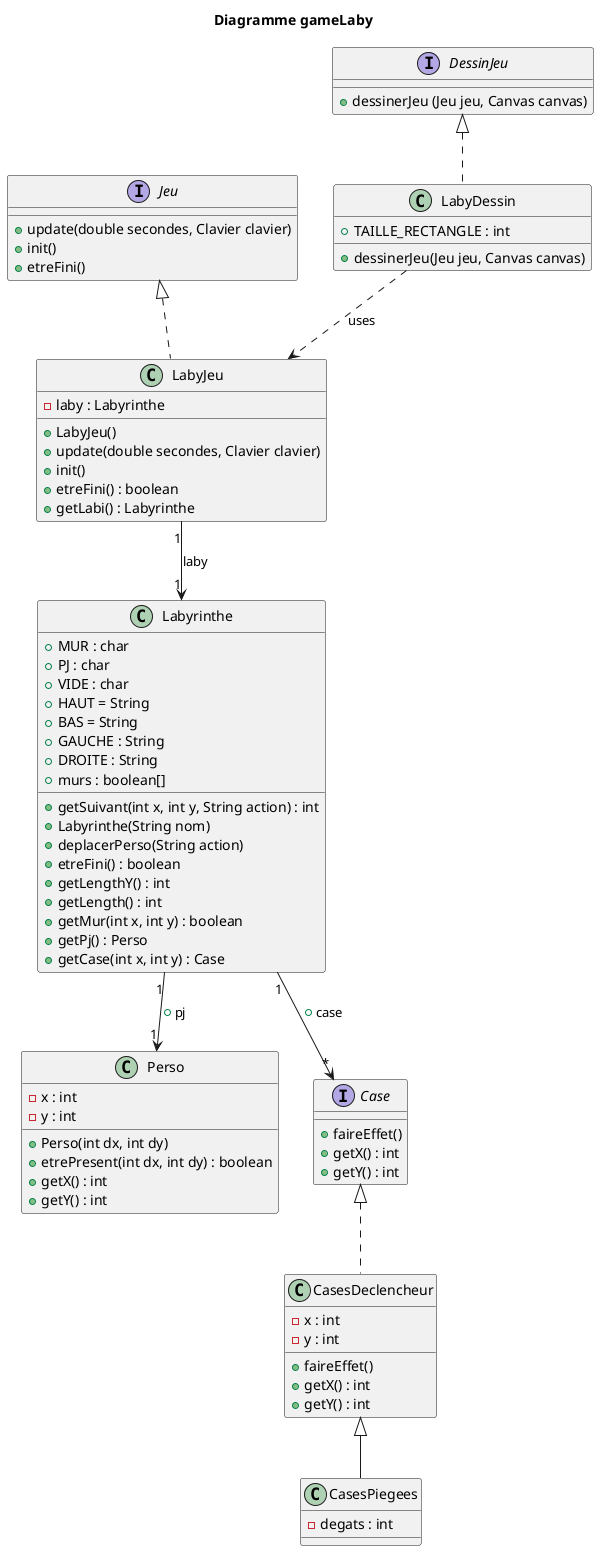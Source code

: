 @startuml
'https://plantuml.com/class-diagram

title Diagramme gameLaby

interface Jeu {
    +update(double secondes, Clavier clavier)
    +init()
    +etreFini()
    }

interface DessinJeu {
    +dessinerJeu (Jeu jeu, Canvas canvas)
    }



class LabyDessin{
    +TAILLE_RECTANGLE : int
    +dessinerJeu(Jeu jeu, Canvas canvas)
}

class LabyJeu{
    -laby : Labyrinthe
    +LabyJeu()
    +update(double secondes, Clavier clavier)
    +init()
    +etreFini() : boolean
    +getLabi() : Labyrinthe
    }

class Perso{
    -x : int
    -y : int
    +Perso(int dx, int dy)
    +etrePresent(int dx, int dy) : boolean
    +getX() : int
    +getY() : int
    }

class Labyrinthe{
    +MUR : char
    +PJ : char
    +VIDE : char
    +HAUT = String
    +BAS = String
    +GAUCHE : String
    +DROITE : String
    +murs : boolean[]
    +getSuivant(int x, int y, String action) : int
    +Labyrinthe(String nom)
    +deplacerPerso(String action)
    +etreFini() : boolean
     +getLengthY() : int
     +getLength() : int
     +getMur(int x, int y) : boolean
     +getPj() : Perso
     +getCase(int x, int y) : Case
    }

interface Case{
    + faireEffet()
    +getX() : int
    +getY() : int
}

class CasesDeclencheur{
    - x : int
    - y : int
    + faireEffet()
    +getX() : int
    +getY() : int
}

class CasesPiegees{
    - degats : int
}

DessinJeu <|.. LabyDessin
Jeu <|.. LabyJeu
Labyrinthe "1" --> "1" Perso : +pj
Labyrinthe "1" --> "*" Case : +case
LabyDessin ..> LabyJeu : uses
LabyJeu "1" --> "1" Labyrinthe : laby
Case <|.. CasesDeclencheur
CasesDeclencheur <|-- CasesPiegees

@enduml